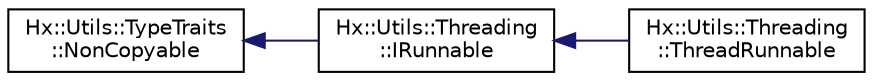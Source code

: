 digraph "Graphical Class Hierarchy"
{
  edge [fontname="Helvetica",fontsize="10",labelfontname="Helvetica",labelfontsize="10"];
  node [fontname="Helvetica",fontsize="10",shape=record];
  rankdir="LR";
  Node0 [label="Hx::Utils::TypeTraits\l::NonCopyable",height=0.2,width=0.4,color="black", fillcolor="white", style="filled",URL="$classHx_1_1Utils_1_1TypeTraits_1_1NonCopyable.html"];
  Node0 -> Node1 [dir="back",color="midnightblue",fontsize="10",style="solid",fontname="Helvetica"];
  Node1 [label="Hx::Utils::Threading\l::IRunnable",height=0.2,width=0.4,color="black", fillcolor="white", style="filled",URL="$structHx_1_1Utils_1_1Threading_1_1IRunnable.html"];
  Node1 -> Node2 [dir="back",color="midnightblue",fontsize="10",style="solid",fontname="Helvetica"];
  Node2 [label="Hx::Utils::Threading\l::ThreadRunnable",height=0.2,width=0.4,color="black", fillcolor="white", style="filled",URL="$classHx_1_1Utils_1_1Threading_1_1ThreadRunnable.html"];
}
